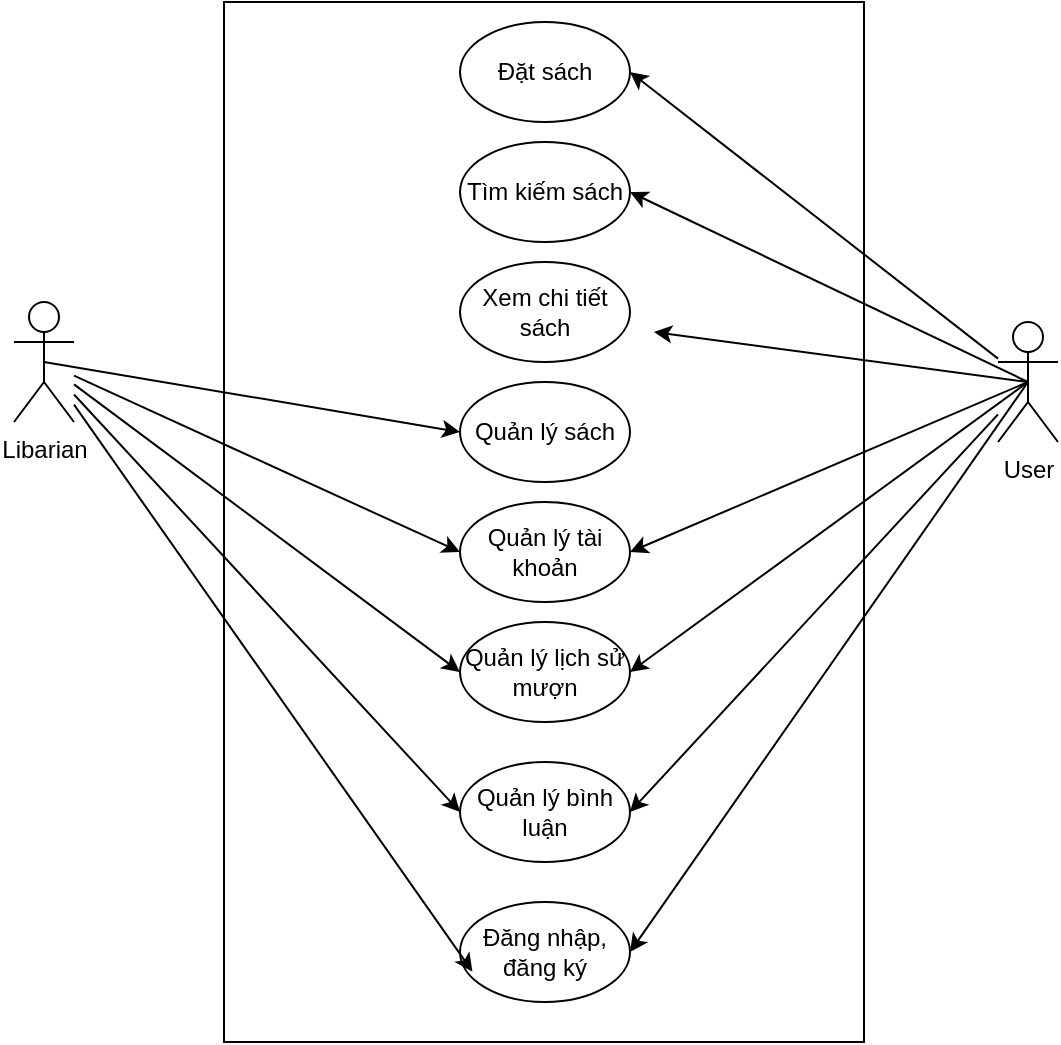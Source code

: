 <mxfile version="22.0.5" type="device" pages="10">
  <diagram name="Page-1" id="Ozg2jcKE0TERM6rm9jfg">
    <mxGraphModel dx="1050" dy="566" grid="1" gridSize="10" guides="1" tooltips="1" connect="1" arrows="1" fold="1" page="1" pageScale="1" pageWidth="850" pageHeight="1100" math="0" shadow="0">
      <root>
        <mxCell id="0" />
        <mxCell id="1" parent="0" />
        <mxCell id="W4CH6QalZ_cDfLwo3_OT-4" value="" style="rounded=0;whiteSpace=wrap;html=1;" parent="1" vertex="1">
          <mxGeometry x="265" y="110" width="320" height="520" as="geometry" />
        </mxCell>
        <mxCell id="W4CH6QalZ_cDfLwo3_OT-1" value="Libarian" style="shape=umlActor;verticalLabelPosition=bottom;verticalAlign=top;html=1;outlineConnect=0;" parent="1" vertex="1">
          <mxGeometry x="160" y="260" width="30" height="60" as="geometry" />
        </mxCell>
        <mxCell id="W4CH6QalZ_cDfLwo3_OT-2" value="User" style="shape=umlActor;verticalLabelPosition=bottom;verticalAlign=top;html=1;outlineConnect=0;" parent="1" vertex="1">
          <mxGeometry x="652" y="270" width="30" height="60" as="geometry" />
        </mxCell>
        <mxCell id="W4CH6QalZ_cDfLwo3_OT-8" value="Đặt sách" style="ellipse;whiteSpace=wrap;html=1;" parent="1" vertex="1">
          <mxGeometry x="383" y="120" width="85" height="50" as="geometry" />
        </mxCell>
        <mxCell id="W4CH6QalZ_cDfLwo3_OT-10" value="Tìm kiếm sách" style="ellipse;whiteSpace=wrap;html=1;" parent="1" vertex="1">
          <mxGeometry x="383" y="180" width="85" height="50" as="geometry" />
        </mxCell>
        <mxCell id="W4CH6QalZ_cDfLwo3_OT-11" value="Xem chi tiết sách" style="ellipse;whiteSpace=wrap;html=1;" parent="1" vertex="1">
          <mxGeometry x="383" y="240" width="85" height="50" as="geometry" />
        </mxCell>
        <mxCell id="W4CH6QalZ_cDfLwo3_OT-12" value="Quản lý sách" style="ellipse;whiteSpace=wrap;html=1;" parent="1" vertex="1">
          <mxGeometry x="383" y="300" width="85" height="50" as="geometry" />
        </mxCell>
        <mxCell id="W4CH6QalZ_cDfLwo3_OT-13" value="Quản lý tài khoản" style="ellipse;whiteSpace=wrap;html=1;" parent="1" vertex="1">
          <mxGeometry x="383" y="360" width="85" height="50" as="geometry" />
        </mxCell>
        <mxCell id="W4CH6QalZ_cDfLwo3_OT-14" value="Quản lý lịch sử mượn" style="ellipse;whiteSpace=wrap;html=1;" parent="1" vertex="1">
          <mxGeometry x="383" y="420" width="85" height="50" as="geometry" />
        </mxCell>
        <mxCell id="W4CH6QalZ_cDfLwo3_OT-20" value="" style="endArrow=classic;html=1;rounded=0;entryX=1;entryY=0.5;entryDx=0;entryDy=0;" parent="1" source="W4CH6QalZ_cDfLwo3_OT-2" target="W4CH6QalZ_cDfLwo3_OT-8" edge="1">
          <mxGeometry width="50" height="50" relative="1" as="geometry">
            <mxPoint x="400" y="420" as="sourcePoint" />
            <mxPoint x="450" y="370" as="targetPoint" />
          </mxGeometry>
        </mxCell>
        <mxCell id="W4CH6QalZ_cDfLwo3_OT-21" value="" style="endArrow=classic;html=1;rounded=0;entryX=1;entryY=0.5;entryDx=0;entryDy=0;exitX=0.5;exitY=0.5;exitDx=0;exitDy=0;exitPerimeter=0;" parent="1" source="W4CH6QalZ_cDfLwo3_OT-2" target="W4CH6QalZ_cDfLwo3_OT-10" edge="1">
          <mxGeometry width="50" height="50" relative="1" as="geometry">
            <mxPoint x="650" y="288" as="sourcePoint" />
            <mxPoint x="478" y="155" as="targetPoint" />
          </mxGeometry>
        </mxCell>
        <mxCell id="W4CH6QalZ_cDfLwo3_OT-22" value="" style="endArrow=classic;html=1;rounded=0;entryX=1;entryY=0.5;entryDx=0;entryDy=0;exitX=0.5;exitY=0.5;exitDx=0;exitDy=0;exitPerimeter=0;" parent="1" source="W4CH6QalZ_cDfLwo3_OT-2" edge="1">
          <mxGeometry width="50" height="50" relative="1" as="geometry">
            <mxPoint x="677" y="310" as="sourcePoint" />
            <mxPoint x="480" y="275" as="targetPoint" />
          </mxGeometry>
        </mxCell>
        <mxCell id="W4CH6QalZ_cDfLwo3_OT-23" value="" style="endArrow=classic;html=1;rounded=0;entryX=0;entryY=0.5;entryDx=0;entryDy=0;exitX=0.5;exitY=0.5;exitDx=0;exitDy=0;exitPerimeter=0;" parent="1" source="W4CH6QalZ_cDfLwo3_OT-1" target="W4CH6QalZ_cDfLwo3_OT-12" edge="1">
          <mxGeometry width="50" height="50" relative="1" as="geometry">
            <mxPoint x="400" y="420" as="sourcePoint" />
            <mxPoint x="450" y="370" as="targetPoint" />
          </mxGeometry>
        </mxCell>
        <mxCell id="W4CH6QalZ_cDfLwo3_OT-24" value="" style="endArrow=classic;html=1;rounded=0;entryX=0;entryY=0.5;entryDx=0;entryDy=0;" parent="1" source="W4CH6QalZ_cDfLwo3_OT-1" target="W4CH6QalZ_cDfLwo3_OT-13" edge="1">
          <mxGeometry width="50" height="50" relative="1" as="geometry">
            <mxPoint x="185" y="300" as="sourcePoint" />
            <mxPoint x="380" y="330" as="targetPoint" />
          </mxGeometry>
        </mxCell>
        <mxCell id="W4CH6QalZ_cDfLwo3_OT-25" value="" style="endArrow=classic;html=1;rounded=0;entryX=0;entryY=0.5;entryDx=0;entryDy=0;" parent="1" source="W4CH6QalZ_cDfLwo3_OT-1" target="W4CH6QalZ_cDfLwo3_OT-14" edge="1">
          <mxGeometry width="50" height="50" relative="1" as="geometry">
            <mxPoint x="200" y="307" as="sourcePoint" />
            <mxPoint x="393" y="395" as="targetPoint" />
          </mxGeometry>
        </mxCell>
        <mxCell id="W4CH6QalZ_cDfLwo3_OT-26" value="" style="endArrow=classic;html=1;rounded=0;entryX=1;entryY=0.5;entryDx=0;entryDy=0;exitX=0.5;exitY=0.5;exitDx=0;exitDy=0;exitPerimeter=0;" parent="1" source="W4CH6QalZ_cDfLwo3_OT-2" target="W4CH6QalZ_cDfLwo3_OT-14" edge="1">
          <mxGeometry width="50" height="50" relative="1" as="geometry">
            <mxPoint x="400" y="420" as="sourcePoint" />
            <mxPoint x="450" y="370" as="targetPoint" />
          </mxGeometry>
        </mxCell>
        <mxCell id="W4CH6QalZ_cDfLwo3_OT-27" value="" style="endArrow=classic;html=1;rounded=0;entryX=1;entryY=0.5;entryDx=0;entryDy=0;exitX=0.5;exitY=0.5;exitDx=0;exitDy=0;exitPerimeter=0;" parent="1" source="W4CH6QalZ_cDfLwo3_OT-2" target="W4CH6QalZ_cDfLwo3_OT-13" edge="1">
          <mxGeometry width="50" height="50" relative="1" as="geometry">
            <mxPoint x="665" y="300" as="sourcePoint" />
            <mxPoint x="478" y="455" as="targetPoint" />
          </mxGeometry>
        </mxCell>
        <mxCell id="-xbFdClLpso-7qlOg8Ij-1" value="Quản lý bình luận" style="ellipse;whiteSpace=wrap;html=1;" parent="1" vertex="1">
          <mxGeometry x="383" y="490" width="85" height="50" as="geometry" />
        </mxCell>
        <mxCell id="uuozdMAwJygHBVcwAOiA-1" value="Đăng nhập, đăng ký" style="ellipse;whiteSpace=wrap;html=1;" parent="1" vertex="1">
          <mxGeometry x="383" y="560" width="85" height="50" as="geometry" />
        </mxCell>
        <mxCell id="uuozdMAwJygHBVcwAOiA-2" value="" style="endArrow=classic;html=1;rounded=0;entryX=1;entryY=0.5;entryDx=0;entryDy=0;" parent="1" source="W4CH6QalZ_cDfLwo3_OT-2" target="-xbFdClLpso-7qlOg8Ij-1" edge="1">
          <mxGeometry width="50" height="50" relative="1" as="geometry">
            <mxPoint x="400" y="500" as="sourcePoint" />
            <mxPoint x="450" y="450" as="targetPoint" />
          </mxGeometry>
        </mxCell>
        <mxCell id="uuozdMAwJygHBVcwAOiA-3" value="" style="endArrow=classic;html=1;rounded=0;entryX=0.073;entryY=0.696;entryDx=0;entryDy=0;entryPerimeter=0;" parent="1" source="W4CH6QalZ_cDfLwo3_OT-1" target="uuozdMAwJygHBVcwAOiA-1" edge="1">
          <mxGeometry width="50" height="50" relative="1" as="geometry">
            <mxPoint x="200" y="316" as="sourcePoint" />
            <mxPoint x="393" y="515" as="targetPoint" />
          </mxGeometry>
        </mxCell>
        <mxCell id="uuozdMAwJygHBVcwAOiA-4" value="" style="endArrow=classic;html=1;rounded=0;entryX=1;entryY=0.5;entryDx=0;entryDy=0;exitX=0.5;exitY=0.5;exitDx=0;exitDy=0;exitPerimeter=0;" parent="1" source="W4CH6QalZ_cDfLwo3_OT-2" target="uuozdMAwJygHBVcwAOiA-1" edge="1">
          <mxGeometry width="50" height="50" relative="1" as="geometry">
            <mxPoint x="210" y="326" as="sourcePoint" />
            <mxPoint x="403" y="525" as="targetPoint" />
          </mxGeometry>
        </mxCell>
        <mxCell id="STGe2ac9YG3FdXoj4-xG-2" value="" style="endArrow=classic;html=1;rounded=0;entryX=0;entryY=0.5;entryDx=0;entryDy=0;" edge="1" parent="1" source="W4CH6QalZ_cDfLwo3_OT-1" target="-xbFdClLpso-7qlOg8Ij-1">
          <mxGeometry width="50" height="50" relative="1" as="geometry">
            <mxPoint x="400" y="420" as="sourcePoint" />
            <mxPoint x="450" y="370" as="targetPoint" />
          </mxGeometry>
        </mxCell>
      </root>
    </mxGraphModel>
  </diagram>
  <diagram id="P_-6cOpUxGDEXPIQ_k0v" name="Page-2">
    <mxGraphModel dx="1050" dy="566" grid="1" gridSize="10" guides="1" tooltips="1" connect="1" arrows="1" fold="1" page="1" pageScale="1" pageWidth="850" pageHeight="1100" math="0" shadow="0">
      <root>
        <mxCell id="0" />
        <mxCell id="1" parent="0" />
        <mxCell id="NflWbCEuRao-FWWK87dX-1" value="User" style="shape=umlActor;verticalLabelPosition=bottom;verticalAlign=top;html=1;outlineConnect=0;" vertex="1" parent="1">
          <mxGeometry x="160" y="210" width="30" height="60" as="geometry" />
        </mxCell>
        <mxCell id="AJipfg-3-GwZmUN7vZx4-1" value="Đặt sách" style="ellipse;whiteSpace=wrap;html=1;" vertex="1" parent="1">
          <mxGeometry x="290" y="210" width="90" height="60" as="geometry" />
        </mxCell>
        <mxCell id="AJipfg-3-GwZmUN7vZx4-2" value="Thêm sách vào giỏ" style="ellipse;whiteSpace=wrap;html=1;" vertex="1" parent="1">
          <mxGeometry x="440" y="120" width="90" height="60" as="geometry" />
        </mxCell>
        <mxCell id="AJipfg-3-GwZmUN7vZx4-3" value="Xóa sách khỏi giỏ" style="ellipse;whiteSpace=wrap;html=1;" vertex="1" parent="1">
          <mxGeometry x="440" y="200" width="90" height="60" as="geometry" />
        </mxCell>
        <mxCell id="AJipfg-3-GwZmUN7vZx4-4" value="Xem thông tin về giỏ hàng" style="ellipse;whiteSpace=wrap;html=1;" vertex="1" parent="1">
          <mxGeometry x="440" y="280" width="90" height="60" as="geometry" />
        </mxCell>
        <mxCell id="AJipfg-3-GwZmUN7vZx4-7" value="" style="endArrow=classic;html=1;rounded=0;entryX=0;entryY=0.5;entryDx=0;entryDy=0;exitX=0.5;exitY=0.5;exitDx=0;exitDy=0;exitPerimeter=0;" edge="1" parent="1" source="NflWbCEuRao-FWWK87dX-1" target="AJipfg-3-GwZmUN7vZx4-1">
          <mxGeometry width="50" height="50" relative="1" as="geometry">
            <mxPoint x="400" y="320" as="sourcePoint" />
            <mxPoint x="450" y="270" as="targetPoint" />
          </mxGeometry>
        </mxCell>
        <mxCell id="AJipfg-3-GwZmUN7vZx4-8" value="" style="endArrow=none;dashed=1;html=1;dashPattern=1 3;strokeWidth=2;rounded=0;entryX=1;entryY=0;entryDx=0;entryDy=0;exitX=0;exitY=0.5;exitDx=0;exitDy=0;" edge="1" parent="1" source="AJipfg-3-GwZmUN7vZx4-2" target="AJipfg-3-GwZmUN7vZx4-1">
          <mxGeometry width="50" height="50" relative="1" as="geometry">
            <mxPoint x="400" y="320" as="sourcePoint" />
            <mxPoint x="450" y="270" as="targetPoint" />
          </mxGeometry>
        </mxCell>
        <mxCell id="AJipfg-3-GwZmUN7vZx4-11" value="Include" style="edgeLabel;html=1;align=center;verticalAlign=middle;resizable=0;points=[];" vertex="1" connectable="0" parent="AJipfg-3-GwZmUN7vZx4-8">
          <mxGeometry x="0.113" y="-1" relative="1" as="geometry">
            <mxPoint as="offset" />
          </mxGeometry>
        </mxCell>
        <mxCell id="AJipfg-3-GwZmUN7vZx4-9" value="" style="endArrow=none;dashed=1;html=1;dashPattern=1 3;strokeWidth=2;rounded=0;entryX=1;entryY=0.5;entryDx=0;entryDy=0;exitX=-0.013;exitY=0.62;exitDx=0;exitDy=0;exitPerimeter=0;" edge="1" parent="1" source="AJipfg-3-GwZmUN7vZx4-3" target="AJipfg-3-GwZmUN7vZx4-1">
          <mxGeometry width="50" height="50" relative="1" as="geometry">
            <mxPoint x="450" y="160" as="sourcePoint" />
            <mxPoint x="377" y="229" as="targetPoint" />
          </mxGeometry>
        </mxCell>
        <mxCell id="AJipfg-3-GwZmUN7vZx4-12" value="Include" style="edgeLabel;html=1;align=center;verticalAlign=middle;resizable=0;points=[];" vertex="1" connectable="0" parent="AJipfg-3-GwZmUN7vZx4-9">
          <mxGeometry x="-0.216" y="1" relative="1" as="geometry">
            <mxPoint as="offset" />
          </mxGeometry>
        </mxCell>
        <mxCell id="AJipfg-3-GwZmUN7vZx4-10" value="" style="endArrow=none;dashed=1;html=1;dashPattern=1 3;strokeWidth=2;rounded=0;entryX=1;entryY=1;entryDx=0;entryDy=0;exitX=0;exitY=0.5;exitDx=0;exitDy=0;" edge="1" parent="1" source="AJipfg-3-GwZmUN7vZx4-4" target="AJipfg-3-GwZmUN7vZx4-1">
          <mxGeometry width="50" height="50" relative="1" as="geometry">
            <mxPoint x="449" y="247" as="sourcePoint" />
            <mxPoint x="390" y="250" as="targetPoint" />
          </mxGeometry>
        </mxCell>
        <mxCell id="AJipfg-3-GwZmUN7vZx4-13" value="Extends" style="edgeLabel;html=1;align=center;verticalAlign=middle;resizable=0;points=[];" vertex="1" connectable="0" parent="AJipfg-3-GwZmUN7vZx4-10">
          <mxGeometry x="-0.155" y="4" relative="1" as="geometry">
            <mxPoint as="offset" />
          </mxGeometry>
        </mxCell>
      </root>
    </mxGraphModel>
  </diagram>
  <diagram id="tt4PGvNG0BmopCk0UNzX" name="Page-3">
    <mxGraphModel dx="1050" dy="566" grid="1" gridSize="10" guides="1" tooltips="1" connect="1" arrows="1" fold="1" page="1" pageScale="1" pageWidth="850" pageHeight="1100" math="0" shadow="0">
      <root>
        <mxCell id="0" />
        <mxCell id="1" parent="0" />
        <mxCell id="gykBE_4dmsZWCaWg7WTL-1" value="User" style="shape=umlActor;verticalLabelPosition=bottom;verticalAlign=top;html=1;outlineConnect=0;" vertex="1" parent="1">
          <mxGeometry x="80" y="180" width="30" height="60" as="geometry" />
        </mxCell>
        <mxCell id="gykBE_4dmsZWCaWg7WTL-3" value="Libarian" style="shape=umlActor;verticalLabelPosition=bottom;verticalAlign=top;html=1;outlineConnect=0;" vertex="1" parent="1">
          <mxGeometry x="80" y="310" width="30" height="60" as="geometry" />
        </mxCell>
        <mxCell id="gykBE_4dmsZWCaWg7WTL-4" value="Tìm kiếm sách" style="ellipse;whiteSpace=wrap;html=1;" vertex="1" parent="1">
          <mxGeometry x="230" y="230" width="100" height="60" as="geometry" />
        </mxCell>
        <mxCell id="gykBE_4dmsZWCaWg7WTL-5" value="Tìm kiếm theo tên sách" style="ellipse;whiteSpace=wrap;html=1;" vertex="1" parent="1">
          <mxGeometry x="400" y="120" width="100" height="60" as="geometry" />
        </mxCell>
        <mxCell id="gykBE_4dmsZWCaWg7WTL-6" value="Tìm kiếm theo thể loại sách" style="ellipse;whiteSpace=wrap;html=1;" vertex="1" parent="1">
          <mxGeometry x="400" y="200" width="100" height="60" as="geometry" />
        </mxCell>
        <mxCell id="gykBE_4dmsZWCaWg7WTL-7" value="Tìm kiếm theo nhà xuất bản" style="ellipse;whiteSpace=wrap;html=1;" vertex="1" parent="1">
          <mxGeometry x="400" y="280" width="100" height="60" as="geometry" />
        </mxCell>
        <mxCell id="gykBE_4dmsZWCaWg7WTL-8" value="Tìm kiếm theo tác giả" style="ellipse;whiteSpace=wrap;html=1;" vertex="1" parent="1">
          <mxGeometry x="400" y="360" width="100" height="60" as="geometry" />
        </mxCell>
        <mxCell id="rIJK455DzlkWacMD0cvX-1" value="" style="endArrow=classic;html=1;rounded=0;exitX=0.5;exitY=0.5;exitDx=0;exitDy=0;exitPerimeter=0;entryX=0;entryY=0.5;entryDx=0;entryDy=0;" edge="1" parent="1" source="gykBE_4dmsZWCaWg7WTL-1" target="gykBE_4dmsZWCaWg7WTL-4">
          <mxGeometry width="50" height="50" relative="1" as="geometry">
            <mxPoint x="400" y="320" as="sourcePoint" />
            <mxPoint x="450" y="270" as="targetPoint" />
          </mxGeometry>
        </mxCell>
        <mxCell id="rIJK455DzlkWacMD0cvX-2" value="" style="endArrow=classic;html=1;rounded=0;exitX=0.5;exitY=0.5;exitDx=0;exitDy=0;exitPerimeter=0;" edge="1" parent="1" source="gykBE_4dmsZWCaWg7WTL-3">
          <mxGeometry width="50" height="50" relative="1" as="geometry">
            <mxPoint x="105" y="220" as="sourcePoint" />
            <mxPoint x="230" y="260" as="targetPoint" />
          </mxGeometry>
        </mxCell>
        <mxCell id="rIJK455DzlkWacMD0cvX-3" value="" style="endArrow=none;dashed=1;html=1;dashPattern=1 3;strokeWidth=2;rounded=0;entryX=0;entryY=0.5;entryDx=0;entryDy=0;exitX=1;exitY=0.5;exitDx=0;exitDy=0;" edge="1" parent="1" source="gykBE_4dmsZWCaWg7WTL-4" target="gykBE_4dmsZWCaWg7WTL-5">
          <mxGeometry width="50" height="50" relative="1" as="geometry">
            <mxPoint x="400" y="320" as="sourcePoint" />
            <mxPoint x="450" y="270" as="targetPoint" />
          </mxGeometry>
        </mxCell>
        <mxCell id="rIJK455DzlkWacMD0cvX-9" value="Include" style="edgeLabel;html=1;align=center;verticalAlign=middle;resizable=0;points=[];" vertex="1" connectable="0" parent="rIJK455DzlkWacMD0cvX-3">
          <mxGeometry x="0.1" y="3" relative="1" as="geometry">
            <mxPoint as="offset" />
          </mxGeometry>
        </mxCell>
        <mxCell id="rIJK455DzlkWacMD0cvX-4" value="" style="endArrow=none;dashed=1;html=1;dashPattern=1 3;strokeWidth=2;rounded=0;entryX=0;entryY=0.5;entryDx=0;entryDy=0;exitX=1;exitY=0.5;exitDx=0;exitDy=0;" edge="1" parent="1" source="gykBE_4dmsZWCaWg7WTL-4" target="gykBE_4dmsZWCaWg7WTL-6">
          <mxGeometry width="50" height="50" relative="1" as="geometry">
            <mxPoint x="340" y="270" as="sourcePoint" />
            <mxPoint x="410" y="160" as="targetPoint" />
          </mxGeometry>
        </mxCell>
        <mxCell id="rIJK455DzlkWacMD0cvX-10" value="Include" style="edgeLabel;html=1;align=center;verticalAlign=middle;resizable=0;points=[];" vertex="1" connectable="0" parent="rIJK455DzlkWacMD0cvX-4">
          <mxGeometry x="0.094" y="-1" relative="1" as="geometry">
            <mxPoint as="offset" />
          </mxGeometry>
        </mxCell>
        <mxCell id="rIJK455DzlkWacMD0cvX-5" value="" style="endArrow=none;dashed=1;html=1;dashPattern=1 3;strokeWidth=2;rounded=0;entryX=0;entryY=0.5;entryDx=0;entryDy=0;exitX=1;exitY=0.5;exitDx=0;exitDy=0;" edge="1" parent="1" source="gykBE_4dmsZWCaWg7WTL-4" target="gykBE_4dmsZWCaWg7WTL-7">
          <mxGeometry width="50" height="50" relative="1" as="geometry">
            <mxPoint x="350" y="280" as="sourcePoint" />
            <mxPoint x="420" y="170" as="targetPoint" />
          </mxGeometry>
        </mxCell>
        <mxCell id="rIJK455DzlkWacMD0cvX-11" value="Include" style="edgeLabel;html=1;align=center;verticalAlign=middle;resizable=0;points=[];" vertex="1" connectable="0" parent="rIJK455DzlkWacMD0cvX-5">
          <mxGeometry x="0.204" y="3" relative="1" as="geometry">
            <mxPoint as="offset" />
          </mxGeometry>
        </mxCell>
        <mxCell id="rIJK455DzlkWacMD0cvX-6" value="" style="endArrow=none;dashed=1;html=1;dashPattern=1 3;strokeWidth=2;rounded=0;entryX=0;entryY=0.5;entryDx=0;entryDy=0;exitX=1;exitY=0.5;exitDx=0;exitDy=0;" edge="1" parent="1" source="gykBE_4dmsZWCaWg7WTL-4" target="gykBE_4dmsZWCaWg7WTL-8">
          <mxGeometry width="50" height="50" relative="1" as="geometry">
            <mxPoint x="360" y="290" as="sourcePoint" />
            <mxPoint x="430" y="180" as="targetPoint" />
          </mxGeometry>
        </mxCell>
        <mxCell id="rIJK455DzlkWacMD0cvX-12" value="Include" style="edgeLabel;html=1;align=center;verticalAlign=middle;resizable=0;points=[];" vertex="1" connectable="0" parent="rIJK455DzlkWacMD0cvX-6">
          <mxGeometry x="-0.087" y="3" relative="1" as="geometry">
            <mxPoint as="offset" />
          </mxGeometry>
        </mxCell>
      </root>
    </mxGraphModel>
  </diagram>
  <diagram id="EgMaASlLxRPO_7OBZ1hG" name="Page-4">
    <mxGraphModel dx="1050" dy="566" grid="1" gridSize="10" guides="1" tooltips="1" connect="1" arrows="1" fold="1" page="1" pageScale="1" pageWidth="850" pageHeight="1100" math="0" shadow="0">
      <root>
        <mxCell id="0" />
        <mxCell id="1" parent="0" />
        <mxCell id="mI7znUdKcWVjdT1SzGBo-1" value="Libarian" style="shape=umlActor;verticalLabelPosition=bottom;verticalAlign=top;html=1;outlineConnect=0;" parent="1" vertex="1">
          <mxGeometry x="80" y="100" width="30" height="60" as="geometry" />
        </mxCell>
        <mxCell id="mI7znUdKcWVjdT1SzGBo-2" value="User" style="shape=umlActor;verticalLabelPosition=bottom;verticalAlign=top;html=1;outlineConnect=0;" parent="1" vertex="1">
          <mxGeometry x="80" y="220" width="30" height="60" as="geometry" />
        </mxCell>
        <mxCell id="mI7znUdKcWVjdT1SzGBo-3" value="Xem chi tiết sách" style="ellipse;whiteSpace=wrap;html=1;" parent="1" vertex="1">
          <mxGeometry x="240" y="150" width="90" height="60" as="geometry" />
        </mxCell>
        <mxCell id="gLIVtWuYyuhbV8zHMuZ7-1" value="Xem chi tiết tác giả" style="ellipse;whiteSpace=wrap;html=1;" vertex="1" parent="1">
          <mxGeometry x="390" y="90" width="90" height="60" as="geometry" />
        </mxCell>
        <mxCell id="gLIVtWuYyuhbV8zHMuZ7-2" value="Xem chi tiết nhà xuất bản" style="ellipse;whiteSpace=wrap;html=1;" vertex="1" parent="1">
          <mxGeometry x="390" y="220" width="90" height="60" as="geometry" />
        </mxCell>
        <mxCell id="gLIVtWuYyuhbV8zHMuZ7-3" value="" style="endArrow=classic;html=1;rounded=0;exitX=0.5;exitY=0.5;exitDx=0;exitDy=0;exitPerimeter=0;entryX=0;entryY=0.5;entryDx=0;entryDy=0;" edge="1" parent="1" source="mI7znUdKcWVjdT1SzGBo-1" target="mI7znUdKcWVjdT1SzGBo-3">
          <mxGeometry width="50" height="50" relative="1" as="geometry">
            <mxPoint x="400" y="220" as="sourcePoint" />
            <mxPoint x="450" y="170" as="targetPoint" />
          </mxGeometry>
        </mxCell>
        <mxCell id="gLIVtWuYyuhbV8zHMuZ7-4" value="" style="endArrow=classic;html=1;rounded=0;entryX=0;entryY=0.5;entryDx=0;entryDy=0;" edge="1" parent="1" source="mI7znUdKcWVjdT1SzGBo-2" target="mI7znUdKcWVjdT1SzGBo-3">
          <mxGeometry width="50" height="50" relative="1" as="geometry">
            <mxPoint x="105" y="140" as="sourcePoint" />
            <mxPoint x="250" y="190" as="targetPoint" />
          </mxGeometry>
        </mxCell>
        <mxCell id="gLIVtWuYyuhbV8zHMuZ7-5" value="" style="endArrow=none;dashed=1;html=1;rounded=0;exitX=1;exitY=0.5;exitDx=0;exitDy=0;entryX=0;entryY=0.5;entryDx=0;entryDy=0;" edge="1" parent="1" source="mI7znUdKcWVjdT1SzGBo-3" target="gLIVtWuYyuhbV8zHMuZ7-1">
          <mxGeometry width="50" height="50" relative="1" as="geometry">
            <mxPoint x="400" y="220" as="sourcePoint" />
            <mxPoint x="450" y="170" as="targetPoint" />
          </mxGeometry>
        </mxCell>
        <mxCell id="gLIVtWuYyuhbV8zHMuZ7-7" value="Extend" style="edgeLabel;html=1;align=center;verticalAlign=middle;resizable=0;points=[];" vertex="1" connectable="0" parent="gLIVtWuYyuhbV8zHMuZ7-5">
          <mxGeometry x="0.133" y="-1" relative="1" as="geometry">
            <mxPoint as="offset" />
          </mxGeometry>
        </mxCell>
        <mxCell id="gLIVtWuYyuhbV8zHMuZ7-6" value="" style="endArrow=none;dashed=1;html=1;rounded=0;exitX=1;exitY=0.5;exitDx=0;exitDy=0;entryX=0;entryY=0.5;entryDx=0;entryDy=0;" edge="1" parent="1" source="mI7znUdKcWVjdT1SzGBo-3" target="gLIVtWuYyuhbV8zHMuZ7-2">
          <mxGeometry width="50" height="50" relative="1" as="geometry">
            <mxPoint x="340" y="190" as="sourcePoint" />
            <mxPoint x="400" y="130" as="targetPoint" />
          </mxGeometry>
        </mxCell>
        <mxCell id="gLIVtWuYyuhbV8zHMuZ7-8" value="Extend" style="edgeLabel;html=1;align=center;verticalAlign=middle;resizable=0;points=[];" vertex="1" connectable="0" parent="gLIVtWuYyuhbV8zHMuZ7-6">
          <mxGeometry x="0.008" y="1" relative="1" as="geometry">
            <mxPoint y="1" as="offset" />
          </mxGeometry>
        </mxCell>
      </root>
    </mxGraphModel>
  </diagram>
  <diagram id="_ehAGJn5jhwJtD0jp-_Q" name="Page-5">
    <mxGraphModel dx="1050" dy="566" grid="1" gridSize="10" guides="1" tooltips="1" connect="1" arrows="1" fold="1" page="1" pageScale="1" pageWidth="850" pageHeight="1100" math="0" shadow="0">
      <root>
        <mxCell id="0" />
        <mxCell id="1" parent="0" />
        <mxCell id="BPsgiUpyqL0QaFHmPc6V-1" value="Libarian" style="shape=umlActor;verticalLabelPosition=bottom;verticalAlign=top;html=1;outlineConnect=0;" vertex="1" parent="1">
          <mxGeometry x="150" y="220" width="30" height="60" as="geometry" />
        </mxCell>
        <mxCell id="BPsgiUpyqL0QaFHmPc6V-2" value="Quản lý sách" style="ellipse;whiteSpace=wrap;html=1;" vertex="1" parent="1">
          <mxGeometry x="280" y="220" width="90" height="60" as="geometry" />
        </mxCell>
        <mxCell id="gc0eFn-Zih1iViQZy-ai-2" value="Quản lý tác giả" style="ellipse;whiteSpace=wrap;html=1;" vertex="1" parent="1">
          <mxGeometry x="490" y="130" width="90" height="60" as="geometry" />
        </mxCell>
        <mxCell id="gc0eFn-Zih1iViQZy-ai-3" value="Quản lý nhà xuất bản" style="ellipse;whiteSpace=wrap;html=1;" vertex="1" parent="1">
          <mxGeometry x="500" y="240" width="90" height="60" as="geometry" />
        </mxCell>
        <mxCell id="gc0eFn-Zih1iViQZy-ai-4" value="Quản lý đầu sách" style="ellipse;whiteSpace=wrap;html=1;" vertex="1" parent="1">
          <mxGeometry x="500" y="340" width="90" height="60" as="geometry" />
        </mxCell>
        <mxCell id="gc0eFn-Zih1iViQZy-ai-5" value="Quản lý cuốn sách" style="ellipse;whiteSpace=wrap;html=1;" vertex="1" parent="1">
          <mxGeometry x="500" y="460" width="90" height="60" as="geometry" />
        </mxCell>
        <mxCell id="gc0eFn-Zih1iViQZy-ai-7" value="Xóa" style="ellipse;whiteSpace=wrap;html=1;" vertex="1" parent="1">
          <mxGeometry x="750" y="290" width="90" height="60" as="geometry" />
        </mxCell>
        <mxCell id="gc0eFn-Zih1iViQZy-ai-8" value="Sửa" style="ellipse;whiteSpace=wrap;html=1;" vertex="1" parent="1">
          <mxGeometry x="730" y="440" width="90" height="60" as="geometry" />
        </mxCell>
        <mxCell id="gc0eFn-Zih1iViQZy-ai-9" value="Thêm" style="ellipse;whiteSpace=wrap;html=1;" vertex="1" parent="1">
          <mxGeometry x="750" y="140" width="90" height="60" as="geometry" />
        </mxCell>
        <mxCell id="gc0eFn-Zih1iViQZy-ai-10" value="" style="endArrow=classic;html=1;rounded=0;entryX=0;entryY=0.5;entryDx=0;entryDy=0;" edge="1" parent="1" source="BPsgiUpyqL0QaFHmPc6V-1" target="BPsgiUpyqL0QaFHmPc6V-2">
          <mxGeometry width="50" height="50" relative="1" as="geometry">
            <mxPoint x="400" y="320" as="sourcePoint" />
            <mxPoint x="450" y="270" as="targetPoint" />
          </mxGeometry>
        </mxCell>
        <mxCell id="gc0eFn-Zih1iViQZy-ai-21" value="" style="endArrow=none;dashed=1;html=1;dashPattern=1 3;strokeWidth=2;rounded=0;entryX=0;entryY=0.5;entryDx=0;entryDy=0;exitX=1;exitY=0;exitDx=0;exitDy=0;" edge="1" parent="1" source="BPsgiUpyqL0QaFHmPc6V-2" target="gc0eFn-Zih1iViQZy-ai-2">
          <mxGeometry width="50" height="50" relative="1" as="geometry">
            <mxPoint x="400" y="320" as="sourcePoint" />
            <mxPoint x="450" y="270" as="targetPoint" />
          </mxGeometry>
        </mxCell>
        <mxCell id="gc0eFn-Zih1iViQZy-ai-22" value="" style="endArrow=none;dashed=1;html=1;dashPattern=1 3;strokeWidth=2;rounded=0;entryX=0;entryY=0.5;entryDx=0;entryDy=0;exitX=1.053;exitY=0.66;exitDx=0;exitDy=0;exitPerimeter=0;" edge="1" parent="1" source="BPsgiUpyqL0QaFHmPc6V-2" target="gc0eFn-Zih1iViQZy-ai-3">
          <mxGeometry width="50" height="50" relative="1" as="geometry">
            <mxPoint x="367" y="239" as="sourcePoint" />
            <mxPoint x="460" y="140" as="targetPoint" />
          </mxGeometry>
        </mxCell>
        <mxCell id="gc0eFn-Zih1iViQZy-ai-23" value="" style="endArrow=none;dashed=1;html=1;dashPattern=1 3;strokeWidth=2;rounded=0;entryX=0;entryY=0.5;entryDx=0;entryDy=0;exitX=1;exitY=0.667;exitDx=0;exitDy=0;exitPerimeter=0;" edge="1" parent="1" source="BPsgiUpyqL0QaFHmPc6V-2" target="gc0eFn-Zih1iViQZy-ai-4">
          <mxGeometry width="50" height="50" relative="1" as="geometry">
            <mxPoint x="385" y="270" as="sourcePoint" />
            <mxPoint x="460" y="310" as="targetPoint" />
          </mxGeometry>
        </mxCell>
        <mxCell id="gc0eFn-Zih1iViQZy-ai-24" value="" style="endArrow=none;dashed=1;html=1;dashPattern=1 3;strokeWidth=2;rounded=0;entryX=0;entryY=0;entryDx=0;entryDy=0;exitX=1.018;exitY=0.687;exitDx=0;exitDy=0;exitPerimeter=0;" edge="1" parent="1" source="BPsgiUpyqL0QaFHmPc6V-2" target="gc0eFn-Zih1iViQZy-ai-5">
          <mxGeometry width="50" height="50" relative="1" as="geometry">
            <mxPoint x="367" y="281" as="sourcePoint" />
            <mxPoint x="460" y="500" as="targetPoint" />
          </mxGeometry>
        </mxCell>
        <mxCell id="gc0eFn-Zih1iViQZy-ai-25" value="" style="endArrow=none;dashed=1;html=1;dashPattern=1 3;strokeWidth=2;rounded=0;entryX=0;entryY=0.5;entryDx=0;entryDy=0;exitX=1;exitY=0;exitDx=0;exitDy=0;" edge="1" parent="1" source="gc0eFn-Zih1iViQZy-ai-2" target="gc0eFn-Zih1iViQZy-ai-9">
          <mxGeometry width="50" height="50" relative="1" as="geometry">
            <mxPoint x="367" y="239" as="sourcePoint" />
            <mxPoint x="460" y="140" as="targetPoint" />
          </mxGeometry>
        </mxCell>
        <mxCell id="gc0eFn-Zih1iViQZy-ai-26" value="" style="endArrow=none;dashed=1;html=1;dashPattern=1 3;strokeWidth=2;rounded=0;entryX=0;entryY=0.5;entryDx=0;entryDy=0;exitX=1;exitY=0.5;exitDx=0;exitDy=0;" edge="1" parent="1" source="gc0eFn-Zih1iViQZy-ai-2" target="gc0eFn-Zih1iViQZy-ai-7">
          <mxGeometry width="50" height="50" relative="1" as="geometry">
            <mxPoint x="537" y="119" as="sourcePoint" />
            <mxPoint x="570" y="80" as="targetPoint" />
          </mxGeometry>
        </mxCell>
        <mxCell id="gc0eFn-Zih1iViQZy-ai-27" value="" style="endArrow=none;dashed=1;html=1;dashPattern=1 3;strokeWidth=2;rounded=0;entryX=0;entryY=0.5;entryDx=0;entryDy=0;exitX=1;exitY=1;exitDx=0;exitDy=0;" edge="1" parent="1" source="gc0eFn-Zih1iViQZy-ai-2" target="gc0eFn-Zih1iViQZy-ai-8">
          <mxGeometry width="50" height="50" relative="1" as="geometry">
            <mxPoint x="550" y="140" as="sourcePoint" />
            <mxPoint x="670" y="140" as="targetPoint" />
          </mxGeometry>
        </mxCell>
        <mxCell id="gc0eFn-Zih1iViQZy-ai-29" value="" style="endArrow=none;dashed=1;html=1;dashPattern=1 3;strokeWidth=2;rounded=0;entryX=0;entryY=0.5;entryDx=0;entryDy=0;exitX=1;exitY=0.38;exitDx=0;exitDy=0;exitPerimeter=0;" edge="1" parent="1" source="gc0eFn-Zih1iViQZy-ai-3" target="gc0eFn-Zih1iViQZy-ai-9">
          <mxGeometry width="50" height="50" relative="1" as="geometry">
            <mxPoint x="577" y="149" as="sourcePoint" />
            <mxPoint x="720" y="80" as="targetPoint" />
          </mxGeometry>
        </mxCell>
        <mxCell id="gc0eFn-Zih1iViQZy-ai-30" value="" style="endArrow=none;dashed=1;html=1;dashPattern=1 3;strokeWidth=2;rounded=0;entryX=0;entryY=0.5;entryDx=0;entryDy=0;exitX=1;exitY=0.5;exitDx=0;exitDy=0;" edge="1" parent="1" source="gc0eFn-Zih1iViQZy-ai-4" target="gc0eFn-Zih1iViQZy-ai-9">
          <mxGeometry width="50" height="50" relative="1" as="geometry">
            <mxPoint x="600" y="273" as="sourcePoint" />
            <mxPoint x="720" y="80" as="targetPoint" />
          </mxGeometry>
        </mxCell>
        <mxCell id="gc0eFn-Zih1iViQZy-ai-31" value="" style="endArrow=none;dashed=1;html=1;dashPattern=1 3;strokeWidth=2;rounded=0;exitX=1;exitY=0.5;exitDx=0;exitDy=0;entryX=0;entryY=0.333;entryDx=0;entryDy=0;entryPerimeter=0;" edge="1" parent="1" source="gc0eFn-Zih1iViQZy-ai-5" target="gc0eFn-Zih1iViQZy-ai-9">
          <mxGeometry width="50" height="50" relative="1" as="geometry">
            <mxPoint x="600" y="380" as="sourcePoint" />
            <mxPoint x="710" y="70" as="targetPoint" />
          </mxGeometry>
        </mxCell>
        <mxCell id="gc0eFn-Zih1iViQZy-ai-32" value="" style="endArrow=none;dashed=1;html=1;dashPattern=1 3;strokeWidth=2;rounded=0;entryX=0;entryY=0.333;entryDx=0;entryDy=0;exitX=0.991;exitY=0.38;exitDx=0;exitDy=0;entryPerimeter=0;exitPerimeter=0;" edge="1" parent="1" source="gc0eFn-Zih1iViQZy-ai-3" target="gc0eFn-Zih1iViQZy-ai-7">
          <mxGeometry width="50" height="50" relative="1" as="geometry">
            <mxPoint x="590" y="170" as="sourcePoint" />
            <mxPoint x="760" y="330" as="targetPoint" />
          </mxGeometry>
        </mxCell>
        <mxCell id="gc0eFn-Zih1iViQZy-ai-33" value="" style="endArrow=none;dashed=1;html=1;dashPattern=1 3;strokeWidth=2;rounded=0;exitX=1;exitY=0.5;exitDx=0;exitDy=0;" edge="1" parent="1" source="gc0eFn-Zih1iViQZy-ai-4" target="gc0eFn-Zih1iViQZy-ai-7">
          <mxGeometry width="50" height="50" relative="1" as="geometry">
            <mxPoint x="599" y="273" as="sourcePoint" />
            <mxPoint x="760" y="320" as="targetPoint" />
          </mxGeometry>
        </mxCell>
        <mxCell id="gc0eFn-Zih1iViQZy-ai-34" value="" style="endArrow=none;dashed=1;html=1;dashPattern=1 3;strokeWidth=2;rounded=0;exitX=1;exitY=0.5;exitDx=0;exitDy=0;entryX=0;entryY=0.5;entryDx=0;entryDy=0;" edge="1" parent="1" source="gc0eFn-Zih1iViQZy-ai-5" target="gc0eFn-Zih1iViQZy-ai-7">
          <mxGeometry width="50" height="50" relative="1" as="geometry">
            <mxPoint x="600" y="380" as="sourcePoint" />
            <mxPoint x="763" y="340" as="targetPoint" />
          </mxGeometry>
        </mxCell>
        <mxCell id="gc0eFn-Zih1iViQZy-ai-35" value="" style="endArrow=none;dashed=1;html=1;dashPattern=1 3;strokeWidth=2;rounded=0;entryX=0;entryY=0;entryDx=0;entryDy=0;exitX=1;exitY=0.5;exitDx=0;exitDy=0;" edge="1" parent="1" source="gc0eFn-Zih1iViQZy-ai-3" target="gc0eFn-Zih1iViQZy-ai-8">
          <mxGeometry width="50" height="50" relative="1" as="geometry">
            <mxPoint x="577" y="191" as="sourcePoint" />
            <mxPoint x="740" y="480" as="targetPoint" />
          </mxGeometry>
        </mxCell>
        <mxCell id="gc0eFn-Zih1iViQZy-ai-36" value="" style="endArrow=none;dashed=1;html=1;dashPattern=1 3;strokeWidth=2;rounded=0;entryX=0.044;entryY=0.34;entryDx=0;entryDy=0;exitX=1;exitY=0.333;exitDx=0;exitDy=0;entryPerimeter=0;exitPerimeter=0;" edge="1" parent="1" source="gc0eFn-Zih1iViQZy-ai-4" target="gc0eFn-Zih1iViQZy-ai-8">
          <mxGeometry width="50" height="50" relative="1" as="geometry">
            <mxPoint x="600" y="280" as="sourcePoint" />
            <mxPoint x="753" y="459" as="targetPoint" />
          </mxGeometry>
        </mxCell>
        <mxCell id="gc0eFn-Zih1iViQZy-ai-37" value="" style="endArrow=none;dashed=1;html=1;dashPattern=1 3;strokeWidth=2;rounded=0;entryX=0.018;entryY=0.353;entryDx=0;entryDy=0;entryPerimeter=0;" edge="1" parent="1" source="gc0eFn-Zih1iViQZy-ai-5" target="gc0eFn-Zih1iViQZy-ai-8">
          <mxGeometry width="50" height="50" relative="1" as="geometry">
            <mxPoint x="600" y="370" as="sourcePoint" />
            <mxPoint x="744" y="470" as="targetPoint" />
          </mxGeometry>
        </mxCell>
      </root>
    </mxGraphModel>
  </diagram>
  <diagram id="8LlJkCRYlkYfvb6ADmaD" name="Page-6">
    <mxGraphModel dx="1050" dy="566" grid="1" gridSize="10" guides="1" tooltips="1" connect="1" arrows="1" fold="1" page="1" pageScale="1" pageWidth="850" pageHeight="1100" math="0" shadow="0">
      <root>
        <mxCell id="0" />
        <mxCell id="1" parent="0" />
        <mxCell id="-5zxEqa0QEJGzoNch9PG-1" value="Libarian" style="shape=umlActor;verticalLabelPosition=bottom;verticalAlign=top;html=1;outlineConnect=0;" parent="1" vertex="1">
          <mxGeometry x="210" y="400" width="30" height="60" as="geometry" />
        </mxCell>
        <mxCell id="-5zxEqa0QEJGzoNch9PG-2" value="User" style="shape=umlActor;verticalLabelPosition=bottom;verticalAlign=top;html=1;outlineConnect=0;" parent="1" vertex="1">
          <mxGeometry x="210" y="600" width="30" height="60" as="geometry" />
        </mxCell>
        <mxCell id="-5zxEqa0QEJGzoNch9PG-6" value="Quản lý tất cả tài khoản" style="ellipse;whiteSpace=wrap;html=1;" parent="1" vertex="1">
          <mxGeometry x="340" y="400" width="110" height="70" as="geometry" />
        </mxCell>
        <mxCell id="-5zxEqa0QEJGzoNch9PG-7" value="Quản lý tài khoản cá nhân" style="ellipse;whiteSpace=wrap;html=1;" parent="1" vertex="1">
          <mxGeometry x="340" y="600" width="95" height="60" as="geometry" />
        </mxCell>
        <mxCell id="-5zxEqa0QEJGzoNch9PG-8" value="Thêm tài khoản mới" style="ellipse;whiteSpace=wrap;html=1;" parent="1" vertex="1">
          <mxGeometry x="540" y="350" width="110" height="70" as="geometry" />
        </mxCell>
        <mxCell id="-5zxEqa0QEJGzoNch9PG-9" value="Xóa tài khoản" style="ellipse;whiteSpace=wrap;html=1;" parent="1" vertex="1">
          <mxGeometry x="540" y="470" width="110" height="70" as="geometry" />
        </mxCell>
        <mxCell id="-5zxEqa0QEJGzoNch9PG-10" value="Sửa thông tin tài khoản" style="ellipse;whiteSpace=wrap;html=1;" parent="1" vertex="1">
          <mxGeometry x="540" y="570" width="110" height="70" as="geometry" />
        </mxCell>
        <mxCell id="-5zxEqa0QEJGzoNch9PG-11" value="" style="endArrow=classic;html=1;rounded=0;exitX=0.5;exitY=0.5;exitDx=0;exitDy=0;exitPerimeter=0;entryX=0;entryY=0.5;entryDx=0;entryDy=0;" parent="1" source="-5zxEqa0QEJGzoNch9PG-1" target="-5zxEqa0QEJGzoNch9PG-6" edge="1">
          <mxGeometry width="50" height="50" relative="1" as="geometry">
            <mxPoint x="400" y="620" as="sourcePoint" />
            <mxPoint x="450" y="570" as="targetPoint" />
          </mxGeometry>
        </mxCell>
        <mxCell id="-5zxEqa0QEJGzoNch9PG-12" value="" style="endArrow=classic;html=1;rounded=0;exitX=0.5;exitY=0.5;exitDx=0;exitDy=0;exitPerimeter=0;entryX=0;entryY=0.5;entryDx=0;entryDy=0;" parent="1" source="-5zxEqa0QEJGzoNch9PG-2" target="-5zxEqa0QEJGzoNch9PG-7" edge="1">
          <mxGeometry width="50" height="50" relative="1" as="geometry">
            <mxPoint x="235" y="440" as="sourcePoint" />
            <mxPoint x="350" y="445" as="targetPoint" />
          </mxGeometry>
        </mxCell>
        <mxCell id="-5zxEqa0QEJGzoNch9PG-13" value="" style="endArrow=none;dashed=1;html=1;dashPattern=1 3;strokeWidth=2;rounded=0;entryX=0;entryY=0.5;entryDx=0;entryDy=0;exitX=1;exitY=0.5;exitDx=0;exitDy=0;" parent="1" source="-5zxEqa0QEJGzoNch9PG-6" target="-5zxEqa0QEJGzoNch9PG-8" edge="1">
          <mxGeometry width="50" height="50" relative="1" as="geometry">
            <mxPoint x="400" y="620" as="sourcePoint" />
            <mxPoint x="450" y="570" as="targetPoint" />
          </mxGeometry>
        </mxCell>
        <mxCell id="-5zxEqa0QEJGzoNch9PG-14" value="" style="endArrow=none;dashed=1;html=1;dashPattern=1 3;strokeWidth=2;rounded=0;entryX=0;entryY=0.5;entryDx=0;entryDy=0;exitX=1;exitY=0.5;exitDx=0;exitDy=0;" parent="1" source="-5zxEqa0QEJGzoNch9PG-6" target="-5zxEqa0QEJGzoNch9PG-9" edge="1">
          <mxGeometry width="50" height="50" relative="1" as="geometry">
            <mxPoint x="460" y="445" as="sourcePoint" />
            <mxPoint x="550" y="395" as="targetPoint" />
          </mxGeometry>
        </mxCell>
        <mxCell id="-5zxEqa0QEJGzoNch9PG-15" value="" style="endArrow=none;dashed=1;html=1;dashPattern=1 3;strokeWidth=2;rounded=0;entryX=0;entryY=0.5;entryDx=0;entryDy=0;exitX=0.993;exitY=0.634;exitDx=0;exitDy=0;exitPerimeter=0;" parent="1" source="-5zxEqa0QEJGzoNch9PG-6" target="-5zxEqa0QEJGzoNch9PG-10" edge="1">
          <mxGeometry width="50" height="50" relative="1" as="geometry">
            <mxPoint x="460" y="445" as="sourcePoint" />
            <mxPoint x="550" y="515" as="targetPoint" />
          </mxGeometry>
        </mxCell>
        <mxCell id="-5zxEqa0QEJGzoNch9PG-16" value="" style="endArrow=none;dashed=1;html=1;dashPattern=1 3;strokeWidth=2;rounded=0;exitX=1;exitY=0.5;exitDx=0;exitDy=0;" parent="1" source="-5zxEqa0QEJGzoNch9PG-7" edge="1">
          <mxGeometry width="50" height="50" relative="1" as="geometry">
            <mxPoint x="460" y="445" as="sourcePoint" />
            <mxPoint x="540" y="500" as="targetPoint" />
          </mxGeometry>
        </mxCell>
        <mxCell id="-5zxEqa0QEJGzoNch9PG-17" value="" style="endArrow=none;dashed=1;html=1;dashPattern=1 3;strokeWidth=2;rounded=0;entryX=0;entryY=0.5;entryDx=0;entryDy=0;" parent="1" source="-5zxEqa0QEJGzoNch9PG-7" target="-5zxEqa0QEJGzoNch9PG-10" edge="1">
          <mxGeometry width="50" height="50" relative="1" as="geometry">
            <mxPoint x="459" y="454" as="sourcePoint" />
            <mxPoint x="550" y="615" as="targetPoint" />
          </mxGeometry>
        </mxCell>
      </root>
    </mxGraphModel>
  </diagram>
  <diagram id="57qnHs34DqIXZ_HUOxKE" name="Page-7">
    <mxGraphModel dx="1050" dy="566" grid="1" gridSize="10" guides="1" tooltips="1" connect="1" arrows="1" fold="1" page="1" pageScale="1" pageWidth="850" pageHeight="1100" math="0" shadow="0">
      <root>
        <mxCell id="0" />
        <mxCell id="1" parent="0" />
        <mxCell id="MGoJmRvMgfGSRHQ3VZ9A-1" value="Libarian" style="shape=umlActor;verticalLabelPosition=bottom;verticalAlign=top;html=1;outlineConnect=0;" vertex="1" parent="1">
          <mxGeometry x="130" y="260" width="30" height="60" as="geometry" />
        </mxCell>
        <mxCell id="MGoJmRvMgfGSRHQ3VZ9A-2" value="User" style="shape=umlActor;verticalLabelPosition=bottom;verticalAlign=top;html=1;outlineConnect=0;" vertex="1" parent="1">
          <mxGeometry x="130" y="380" width="30" height="60" as="geometry" />
        </mxCell>
        <mxCell id="ubNiR9I9r__NV_lQLdc--1" value="Quản lý lịch sử mượn sách chung" style="ellipse;whiteSpace=wrap;html=1;" vertex="1" parent="1">
          <mxGeometry x="280" y="250" width="110" height="70" as="geometry" />
        </mxCell>
        <mxCell id="ubNiR9I9r__NV_lQLdc--2" value="Sửa thông tin lịch sử mượn sách" style="ellipse;whiteSpace=wrap;html=1;" vertex="1" parent="1">
          <mxGeometry x="510" y="255" width="110" height="60" as="geometry" />
        </mxCell>
        <mxCell id="ubNiR9I9r__NV_lQLdc--3" value="Xem lịch sử mượn sách cá nhân" style="ellipse;whiteSpace=wrap;html=1;" vertex="1" parent="1">
          <mxGeometry x="280" y="375" width="110" height="70" as="geometry" />
        </mxCell>
        <mxCell id="ubNiR9I9r__NV_lQLdc--5" value="" style="endArrow=classic;html=1;rounded=0;entryX=0;entryY=0.5;entryDx=0;entryDy=0;" edge="1" parent="1" source="MGoJmRvMgfGSRHQ3VZ9A-1" target="ubNiR9I9r__NV_lQLdc--1">
          <mxGeometry width="50" height="50" relative="1" as="geometry">
            <mxPoint x="400" y="320" as="sourcePoint" />
            <mxPoint x="450" y="270" as="targetPoint" />
          </mxGeometry>
        </mxCell>
        <mxCell id="ubNiR9I9r__NV_lQLdc--6" value="" style="endArrow=classic;html=1;rounded=0;entryX=0;entryY=0.5;entryDx=0;entryDy=0;" edge="1" parent="1">
          <mxGeometry width="50" height="50" relative="1" as="geometry">
            <mxPoint x="160" y="412" as="sourcePoint" />
            <mxPoint x="280" y="408" as="targetPoint" />
          </mxGeometry>
        </mxCell>
        <mxCell id="ubNiR9I9r__NV_lQLdc--7" value="" style="endArrow=none;dashed=1;html=1;rounded=0;entryX=0;entryY=0.5;entryDx=0;entryDy=0;exitX=1;exitY=0.5;exitDx=0;exitDy=0;" edge="1" parent="1" source="ubNiR9I9r__NV_lQLdc--1" target="ubNiR9I9r__NV_lQLdc--2">
          <mxGeometry width="50" height="50" relative="1" as="geometry">
            <mxPoint x="400" y="320" as="sourcePoint" />
            <mxPoint x="450" y="270" as="targetPoint" />
          </mxGeometry>
        </mxCell>
        <mxCell id="ubNiR9I9r__NV_lQLdc--9" value="Include" style="edgeLabel;html=1;align=center;verticalAlign=middle;resizable=0;points=[];" vertex="1" connectable="0" parent="ubNiR9I9r__NV_lQLdc--7">
          <mxGeometry x="0.03" y="-2" relative="1" as="geometry">
            <mxPoint as="offset" />
          </mxGeometry>
        </mxCell>
      </root>
    </mxGraphModel>
  </diagram>
  <diagram id="3eX5dFsfU0iJ9J6pLvMC" name="Page-8">
    <mxGraphModel dx="1050" dy="566" grid="1" gridSize="10" guides="1" tooltips="1" connect="1" arrows="1" fold="1" page="1" pageScale="1" pageWidth="850" pageHeight="1100" math="0" shadow="0">
      <root>
        <mxCell id="0" />
        <mxCell id="1" parent="0" />
        <mxCell id="Xcr_zyZpafcdZuVy0GBW-2" value="User" style="shape=umlActor;verticalLabelPosition=bottom;verticalAlign=top;html=1;outlineConnect=0;" vertex="1" parent="1">
          <mxGeometry x="150" y="210" width="30" height="60" as="geometry" />
        </mxCell>
        <mxCell id="1cIluGRVgE1gReeQ80E4-1" value="Bình luận" style="ellipse;whiteSpace=wrap;html=1;" vertex="1" parent="1">
          <mxGeometry x="270" y="210" width="100" height="60" as="geometry" />
        </mxCell>
        <mxCell id="1cIluGRVgE1gReeQ80E4-3" value="Xóa bình luận" style="ellipse;whiteSpace=wrap;html=1;" vertex="1" parent="1">
          <mxGeometry x="490" y="190" width="100" height="60" as="geometry" />
        </mxCell>
        <mxCell id="1cIluGRVgE1gReeQ80E4-4" value="Sửa bình luận" style="ellipse;whiteSpace=wrap;html=1;" vertex="1" parent="1">
          <mxGeometry x="450" y="300" width="100" height="60" as="geometry" />
        </mxCell>
        <mxCell id="SiQPfwAnFu2HlSWeiszg-1" value="" style="endArrow=classic;html=1;rounded=0;exitX=0.5;exitY=0.5;exitDx=0;exitDy=0;exitPerimeter=0;entryX=0;entryY=0.5;entryDx=0;entryDy=0;" edge="1" parent="1" source="Xcr_zyZpafcdZuVy0GBW-2" target="1cIluGRVgE1gReeQ80E4-1">
          <mxGeometry width="50" height="50" relative="1" as="geometry">
            <mxPoint x="400" y="320" as="sourcePoint" />
            <mxPoint x="450" y="270" as="targetPoint" />
          </mxGeometry>
        </mxCell>
        <mxCell id="SiQPfwAnFu2HlSWeiszg-3" value="" style="endArrow=none;dashed=1;html=1;rounded=0;entryX=0;entryY=0.5;entryDx=0;entryDy=0;exitX=1;exitY=0;exitDx=0;exitDy=0;" edge="1" parent="1" source="1cIluGRVgE1gReeQ80E4-1" target="1cIluGRVgE1gReeQ80E4-3">
          <mxGeometry width="50" height="50" relative="1" as="geometry">
            <mxPoint x="400" y="320" as="sourcePoint" />
            <mxPoint x="450" y="270" as="targetPoint" />
          </mxGeometry>
        </mxCell>
        <mxCell id="SiQPfwAnFu2HlSWeiszg-4" value="Include" style="edgeLabel;html=1;align=center;verticalAlign=middle;resizable=0;points=[];" vertex="1" connectable="0" parent="SiQPfwAnFu2HlSWeiszg-3">
          <mxGeometry x="-0.245" y="1" relative="1" as="geometry">
            <mxPoint as="offset" />
          </mxGeometry>
        </mxCell>
        <mxCell id="SiQPfwAnFu2HlSWeiszg-5" value="" style="endArrow=none;dashed=1;html=1;rounded=0;" edge="1" parent="1" source="1cIluGRVgE1gReeQ80E4-1" target="1cIluGRVgE1gReeQ80E4-4">
          <mxGeometry width="50" height="50" relative="1" as="geometry">
            <mxPoint x="400" y="320" as="sourcePoint" />
            <mxPoint x="450" y="270" as="targetPoint" />
          </mxGeometry>
        </mxCell>
        <mxCell id="SiQPfwAnFu2HlSWeiszg-6" value="Include" style="edgeLabel;html=1;align=center;verticalAlign=middle;resizable=0;points=[];" vertex="1" connectable="0" parent="SiQPfwAnFu2HlSWeiszg-5">
          <mxGeometry x="-0.144" relative="1" as="geometry">
            <mxPoint as="offset" />
          </mxGeometry>
        </mxCell>
        <mxCell id="SiQPfwAnFu2HlSWeiszg-7" value="Thêm bình luận" style="ellipse;whiteSpace=wrap;html=1;" vertex="1" parent="1">
          <mxGeometry x="440" y="90" width="100" height="60" as="geometry" />
        </mxCell>
        <mxCell id="SiQPfwAnFu2HlSWeiszg-8" value="" style="endArrow=none;dashed=1;html=1;rounded=0;entryX=0;entryY=0.5;entryDx=0;entryDy=0;exitX=0.5;exitY=0;exitDx=0;exitDy=0;" edge="1" parent="1" source="1cIluGRVgE1gReeQ80E4-1" target="SiQPfwAnFu2HlSWeiszg-7">
          <mxGeometry width="50" height="50" relative="1" as="geometry">
            <mxPoint x="400" y="320" as="sourcePoint" />
            <mxPoint x="450" y="270" as="targetPoint" />
          </mxGeometry>
        </mxCell>
        <mxCell id="SiQPfwAnFu2HlSWeiszg-9" value="Include" style="edgeLabel;html=1;align=center;verticalAlign=middle;resizable=0;points=[];" vertex="1" connectable="0" parent="SiQPfwAnFu2HlSWeiszg-8">
          <mxGeometry x="0.239" y="-1" relative="1" as="geometry">
            <mxPoint as="offset" />
          </mxGeometry>
        </mxCell>
      </root>
    </mxGraphModel>
  </diagram>
  <diagram id="3ObtjXPwR0kOoJ9tKvNu" name="Page-9">
    <mxGraphModel dx="1050" dy="566" grid="1" gridSize="10" guides="1" tooltips="1" connect="1" arrows="1" fold="1" page="1" pageScale="1" pageWidth="850" pageHeight="1100" math="0" shadow="0">
      <root>
        <mxCell id="0" />
        <mxCell id="1" parent="0" />
      </root>
    </mxGraphModel>
  </diagram>
  <diagram id="Vzbb7a-QoNZnv0v4841x" name="Page-10">
    <mxGraphModel dx="1050" dy="566" grid="1" gridSize="10" guides="1" tooltips="1" connect="1" arrows="1" fold="1" page="1" pageScale="1" pageWidth="850" pageHeight="1100" math="0" shadow="0">
      <root>
        <mxCell id="0" />
        <mxCell id="1" parent="0" />
        <mxCell id="LjHwd6cyy6KiABkVffeS-1" value="Libarian" style="shape=umlActor;verticalLabelPosition=bottom;verticalAlign=top;html=1;outlineConnect=0;" vertex="1" parent="1">
          <mxGeometry x="190" y="160" width="30" height="60" as="geometry" />
        </mxCell>
        <mxCell id="LjHwd6cyy6KiABkVffeS-2" value="User" style="shape=umlActor;verticalLabelPosition=bottom;verticalAlign=top;html=1;outlineConnect=0;" vertex="1" parent="1">
          <mxGeometry x="190" y="280" width="30" height="60" as="geometry" />
        </mxCell>
        <mxCell id="LjHwd6cyy6KiABkVffeS-3" value="Đăng nhập" style="ellipse;whiteSpace=wrap;html=1;" vertex="1" parent="1">
          <mxGeometry x="330" y="160" width="120" height="70" as="geometry" />
        </mxCell>
        <mxCell id="LjHwd6cyy6KiABkVffeS-4" value="Đăng nhập bằng google" style="ellipse;whiteSpace=wrap;html=1;" vertex="1" parent="1">
          <mxGeometry x="530" y="90" width="120" height="70" as="geometry" />
        </mxCell>
        <mxCell id="LjHwd6cyy6KiABkVffeS-5" value="Đăng nhập bằng Facebook" style="ellipse;whiteSpace=wrap;html=1;" vertex="1" parent="1">
          <mxGeometry x="530" y="210" width="120" height="70" as="geometry" />
        </mxCell>
        <mxCell id="LjHwd6cyy6KiABkVffeS-6" value="Đăng ký" style="ellipse;whiteSpace=wrap;html=1;" vertex="1" parent="1">
          <mxGeometry x="330" y="290" width="120" height="70" as="geometry" />
        </mxCell>
        <mxCell id="LjHwd6cyy6KiABkVffeS-7" value="" style="endArrow=none;dashed=1;html=1;rounded=0;entryX=0;entryY=0.5;entryDx=0;entryDy=0;exitX=1;exitY=0;exitDx=0;exitDy=0;" edge="1" parent="1" source="LjHwd6cyy6KiABkVffeS-3" target="LjHwd6cyy6KiABkVffeS-4">
          <mxGeometry width="50" height="50" relative="1" as="geometry">
            <mxPoint x="400" y="320" as="sourcePoint" />
            <mxPoint x="450" y="270" as="targetPoint" />
          </mxGeometry>
        </mxCell>
        <mxCell id="LjHwd6cyy6KiABkVffeS-9" value="Include" style="edgeLabel;html=1;align=center;verticalAlign=middle;resizable=0;points=[];" vertex="1" connectable="0" parent="LjHwd6cyy6KiABkVffeS-7">
          <mxGeometry x="0.267" y="-1" relative="1" as="geometry">
            <mxPoint as="offset" />
          </mxGeometry>
        </mxCell>
        <mxCell id="LjHwd6cyy6KiABkVffeS-8" value="" style="endArrow=none;dashed=1;html=1;rounded=0;entryX=0;entryY=0.5;entryDx=0;entryDy=0;exitX=1;exitY=1;exitDx=0;exitDy=0;" edge="1" parent="1" source="LjHwd6cyy6KiABkVffeS-3" target="LjHwd6cyy6KiABkVffeS-5">
          <mxGeometry width="50" height="50" relative="1" as="geometry">
            <mxPoint x="442" y="180" as="sourcePoint" />
            <mxPoint x="540" y="135" as="targetPoint" />
          </mxGeometry>
        </mxCell>
        <mxCell id="LjHwd6cyy6KiABkVffeS-10" value="Include" style="edgeLabel;html=1;align=center;verticalAlign=middle;resizable=0;points=[];" vertex="1" connectable="0" parent="LjHwd6cyy6KiABkVffeS-8">
          <mxGeometry x="-0.059" y="2" relative="1" as="geometry">
            <mxPoint as="offset" />
          </mxGeometry>
        </mxCell>
        <mxCell id="LjHwd6cyy6KiABkVffeS-11" value="" style="endArrow=classic;html=1;rounded=0;entryX=0;entryY=0.5;entryDx=0;entryDy=0;exitX=0.5;exitY=0.5;exitDx=0;exitDy=0;exitPerimeter=0;" edge="1" parent="1" source="LjHwd6cyy6KiABkVffeS-1" target="LjHwd6cyy6KiABkVffeS-3">
          <mxGeometry width="50" height="50" relative="1" as="geometry">
            <mxPoint x="400" y="320" as="sourcePoint" />
            <mxPoint x="450" y="270" as="targetPoint" />
          </mxGeometry>
        </mxCell>
        <mxCell id="LjHwd6cyy6KiABkVffeS-12" value="" style="endArrow=classic;html=1;rounded=0;entryX=0;entryY=0.5;entryDx=0;entryDy=0;exitX=1;exitY=0.333;exitDx=0;exitDy=0;exitPerimeter=0;" edge="1" parent="1" source="LjHwd6cyy6KiABkVffeS-2" target="LjHwd6cyy6KiABkVffeS-3">
          <mxGeometry width="50" height="50" relative="1" as="geometry">
            <mxPoint x="215" y="200" as="sourcePoint" />
            <mxPoint x="340" y="205" as="targetPoint" />
          </mxGeometry>
        </mxCell>
        <mxCell id="LjHwd6cyy6KiABkVffeS-13" value="" style="endArrow=classic;html=1;rounded=0;entryX=0;entryY=0.5;entryDx=0;entryDy=0;" edge="1" parent="1" source="LjHwd6cyy6KiABkVffeS-2" target="LjHwd6cyy6KiABkVffeS-6">
          <mxGeometry width="50" height="50" relative="1" as="geometry">
            <mxPoint x="400" y="320" as="sourcePoint" />
            <mxPoint x="450" y="270" as="targetPoint" />
          </mxGeometry>
        </mxCell>
      </root>
    </mxGraphModel>
  </diagram>
</mxfile>
